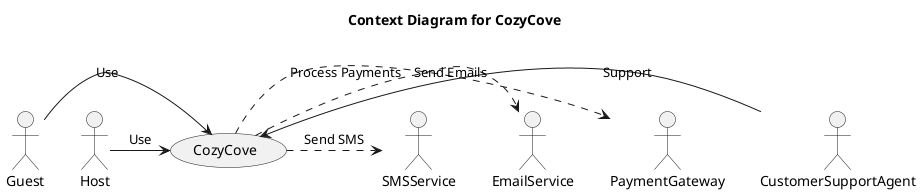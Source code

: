 @startuml

title Context Diagram for CozyCove

actor Guest
actor Host
actor CustomerSupportAgent
actor PaymentGateway
actor EmailService
actor SMSService

Guest -right-> (CozyCove): Use
Host -right-> (CozyCove): Use
CustomerSupportAgent -left-> (CozyCove): Support

(CozyCove) .> PaymentGateway: Process Payments
(CozyCove) .> EmailService: Send Emails
(CozyCove) .> SMSService: Send SMS

@enduml
